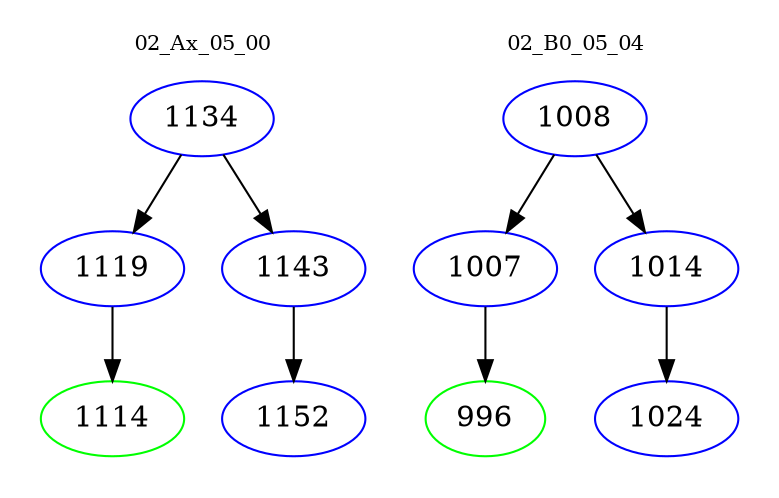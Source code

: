 digraph{
subgraph cluster_0 {
color = white
label = "02_Ax_05_00";
fontsize=10;
T0_1134 [label="1134", color="blue"]
T0_1134 -> T0_1119 [color="black"]
T0_1119 [label="1119", color="blue"]
T0_1119 -> T0_1114 [color="black"]
T0_1114 [label="1114", color="green"]
T0_1134 -> T0_1143 [color="black"]
T0_1143 [label="1143", color="blue"]
T0_1143 -> T0_1152 [color="black"]
T0_1152 [label="1152", color="blue"]
}
subgraph cluster_1 {
color = white
label = "02_B0_05_04";
fontsize=10;
T1_1008 [label="1008", color="blue"]
T1_1008 -> T1_1007 [color="black"]
T1_1007 [label="1007", color="blue"]
T1_1007 -> T1_996 [color="black"]
T1_996 [label="996", color="green"]
T1_1008 -> T1_1014 [color="black"]
T1_1014 [label="1014", color="blue"]
T1_1014 -> T1_1024 [color="black"]
T1_1024 [label="1024", color="blue"]
}
}
